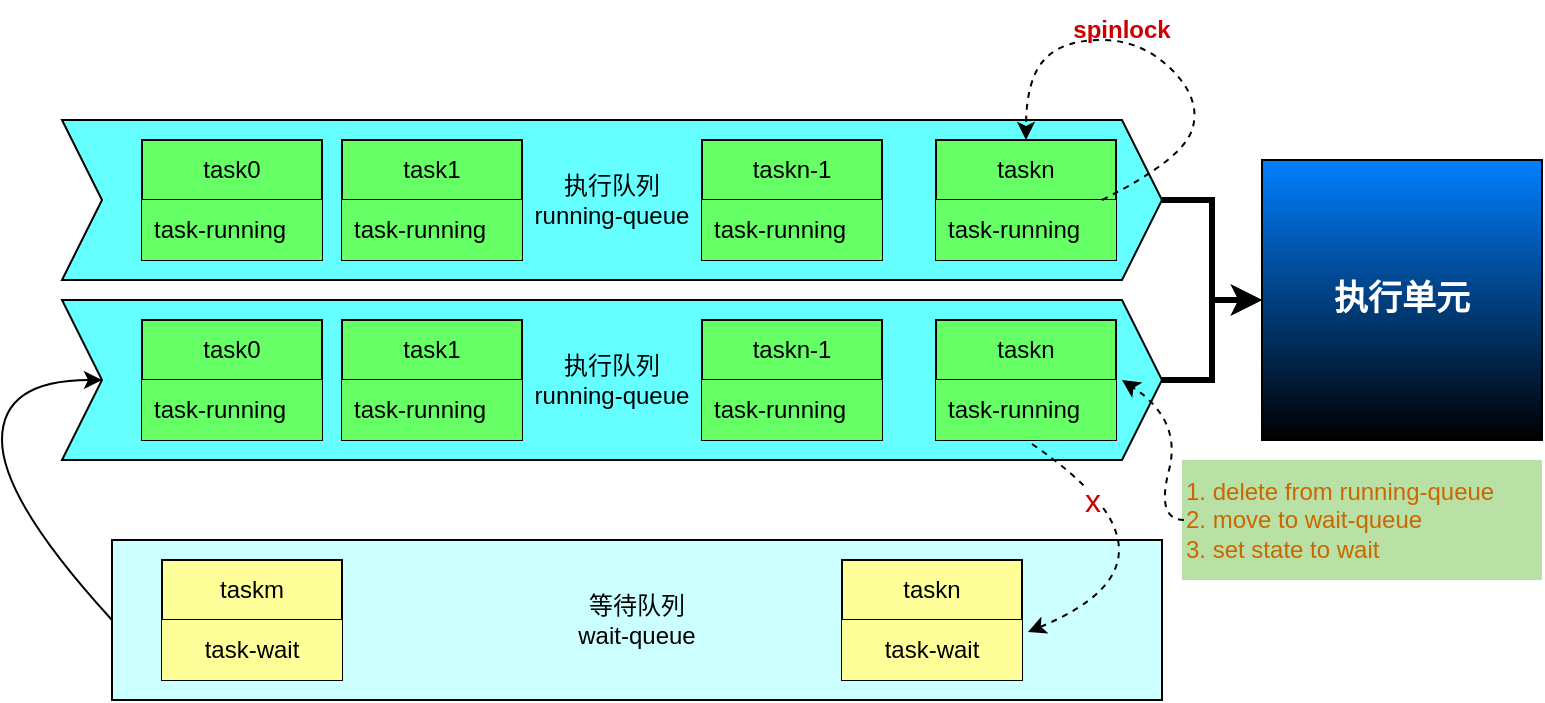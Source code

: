 <mxfile version="24.5.5" type="device">
  <diagram name="第 1 页" id="8-K03GdQAmUe2W-Szy75">
    <mxGraphModel dx="880" dy="434" grid="1" gridSize="10" guides="1" tooltips="1" connect="1" arrows="1" fold="1" page="1" pageScale="1" pageWidth="827" pageHeight="1169" math="0" shadow="0">
      <root>
        <mxCell id="0" />
        <mxCell id="1" parent="0" />
        <mxCell id="twfqBkjTWV-3-E16up6L-2" value="&lt;b&gt;&lt;font color=&quot;#ffffff&quot; style=&quot;font-size: 17px;&quot;&gt;执行单元&lt;/font&gt;&lt;/b&gt;" style="whiteSpace=wrap;html=1;aspect=fixed;gradientColor=default;fillColor=#007FFF;" vertex="1" parent="1">
          <mxGeometry x="650" y="120" width="140" height="140" as="geometry" />
        </mxCell>
        <mxCell id="twfqBkjTWV-3-E16up6L-5" value="" style="curved=1;endArrow=classic;html=1;rounded=0;exitX=0;exitY=0.5;exitDx=0;exitDy=0;" edge="1" parent="1" source="twfqBkjTWV-3-E16up6L-35">
          <mxGeometry width="50" height="50" relative="1" as="geometry">
            <mxPoint x="70" y="370" as="sourcePoint" />
            <mxPoint x="70" y="230" as="targetPoint" />
            <Array as="points">
              <mxPoint x="20" y="290" />
              <mxPoint x="20" y="230" />
            </Array>
          </mxGeometry>
        </mxCell>
        <mxCell id="twfqBkjTWV-3-E16up6L-12" style="edgeStyle=orthogonalEdgeStyle;rounded=0;orthogonalLoop=1;jettySize=auto;html=1;strokeWidth=3;" edge="1" parent="1" source="twfqBkjTWV-3-E16up6L-9" target="twfqBkjTWV-3-E16up6L-2">
          <mxGeometry relative="1" as="geometry" />
        </mxCell>
        <mxCell id="twfqBkjTWV-3-E16up6L-9" value="执行队列&lt;div&gt;running-queue&lt;/div&gt;" style="shape=step;perimeter=stepPerimeter;whiteSpace=wrap;html=1;fixedSize=1;fillColor=#66FFFF;" vertex="1" parent="1">
          <mxGeometry x="50" y="190" width="550" height="80" as="geometry" />
        </mxCell>
        <mxCell id="twfqBkjTWV-3-E16up6L-17" value="task0" style="swimlane;fontStyle=0;childLayout=stackLayout;horizontal=1;startSize=30;horizontalStack=0;resizeParent=1;resizeParentMax=0;resizeLast=0;collapsible=1;marginBottom=0;whiteSpace=wrap;html=1;fillColor=#66FF66;" vertex="1" parent="1">
          <mxGeometry x="90" y="200" width="90" height="60" as="geometry" />
        </mxCell>
        <mxCell id="twfqBkjTWV-3-E16up6L-18" value="task-running" style="text;strokeColor=none;fillColor=#66FF66;align=left;verticalAlign=middle;spacingLeft=4;spacingRight=4;overflow=hidden;points=[[0,0.5],[1,0.5]];portConstraint=eastwest;rotatable=0;whiteSpace=wrap;html=1;" vertex="1" parent="twfqBkjTWV-3-E16up6L-17">
          <mxGeometry y="30" width="90" height="30" as="geometry" />
        </mxCell>
        <mxCell id="twfqBkjTWV-3-E16up6L-19" value="taskn-1" style="swimlane;fontStyle=0;childLayout=stackLayout;horizontal=1;startSize=30;horizontalStack=0;resizeParent=1;resizeParentMax=0;resizeLast=0;collapsible=1;marginBottom=0;whiteSpace=wrap;html=1;fillColor=#66FF66;" vertex="1" parent="1">
          <mxGeometry x="370" y="200" width="90" height="60" as="geometry" />
        </mxCell>
        <mxCell id="twfqBkjTWV-3-E16up6L-20" value="task-running" style="text;strokeColor=none;fillColor=#66FF66;align=left;verticalAlign=middle;spacingLeft=4;spacingRight=4;overflow=hidden;points=[[0,0.5],[1,0.5]];portConstraint=eastwest;rotatable=0;whiteSpace=wrap;html=1;" vertex="1" parent="twfqBkjTWV-3-E16up6L-19">
          <mxGeometry y="30" width="90" height="30" as="geometry" />
        </mxCell>
        <mxCell id="twfqBkjTWV-3-E16up6L-21" value="taskn" style="swimlane;fontStyle=0;childLayout=stackLayout;horizontal=1;startSize=30;horizontalStack=0;resizeParent=1;resizeParentMax=0;resizeLast=0;collapsible=1;marginBottom=0;whiteSpace=wrap;html=1;fillColor=#66FF66;" vertex="1" parent="1">
          <mxGeometry x="487" y="200" width="90" height="60" as="geometry" />
        </mxCell>
        <mxCell id="twfqBkjTWV-3-E16up6L-22" value="task-running" style="text;strokeColor=none;fillColor=#66FF66;align=left;verticalAlign=middle;spacingLeft=4;spacingRight=4;overflow=hidden;points=[[0,0.5],[1,0.5]];portConstraint=eastwest;rotatable=0;whiteSpace=wrap;html=1;" vertex="1" parent="twfqBkjTWV-3-E16up6L-21">
          <mxGeometry y="30" width="90" height="30" as="geometry" />
        </mxCell>
        <mxCell id="twfqBkjTWV-3-E16up6L-23" value="task1" style="swimlane;fontStyle=0;childLayout=stackLayout;horizontal=1;startSize=30;horizontalStack=0;resizeParent=1;resizeParentMax=0;resizeLast=0;collapsible=1;marginBottom=0;whiteSpace=wrap;html=1;fillColor=#66FF66;" vertex="1" parent="1">
          <mxGeometry x="190" y="200" width="90" height="60" as="geometry" />
        </mxCell>
        <mxCell id="twfqBkjTWV-3-E16up6L-24" value="task-running" style="text;strokeColor=none;fillColor=#66FF66;align=left;verticalAlign=middle;spacingLeft=4;spacingRight=4;overflow=hidden;points=[[0,0.5],[1,0.5]];portConstraint=eastwest;rotatable=0;whiteSpace=wrap;html=1;" vertex="1" parent="twfqBkjTWV-3-E16up6L-23">
          <mxGeometry y="30" width="90" height="30" as="geometry" />
        </mxCell>
        <mxCell id="twfqBkjTWV-3-E16up6L-34" style="edgeStyle=orthogonalEdgeStyle;rounded=0;orthogonalLoop=1;jettySize=auto;html=1;strokeWidth=3;" edge="1" parent="1" source="twfqBkjTWV-3-E16up6L-25" target="twfqBkjTWV-3-E16up6L-2">
          <mxGeometry relative="1" as="geometry" />
        </mxCell>
        <mxCell id="twfqBkjTWV-3-E16up6L-25" value="执行队列&lt;div&gt;running-queue&lt;/div&gt;" style="shape=step;perimeter=stepPerimeter;whiteSpace=wrap;html=1;fixedSize=1;fillColor=#66FFFF;" vertex="1" parent="1">
          <mxGeometry x="50" y="100" width="550" height="80" as="geometry" />
        </mxCell>
        <mxCell id="twfqBkjTWV-3-E16up6L-26" value="task0" style="swimlane;fontStyle=0;childLayout=stackLayout;horizontal=1;startSize=30;horizontalStack=0;resizeParent=1;resizeParentMax=0;resizeLast=0;collapsible=1;marginBottom=0;whiteSpace=wrap;html=1;fillColor=#66FF66;" vertex="1" parent="1">
          <mxGeometry x="90" y="110" width="90" height="60" as="geometry" />
        </mxCell>
        <mxCell id="twfqBkjTWV-3-E16up6L-27" value="task-running" style="text;strokeColor=none;fillColor=#66FF66;align=left;verticalAlign=middle;spacingLeft=4;spacingRight=4;overflow=hidden;points=[[0,0.5],[1,0.5]];portConstraint=eastwest;rotatable=0;whiteSpace=wrap;html=1;" vertex="1" parent="twfqBkjTWV-3-E16up6L-26">
          <mxGeometry y="30" width="90" height="30" as="geometry" />
        </mxCell>
        <mxCell id="twfqBkjTWV-3-E16up6L-28" value="taskn-1" style="swimlane;fontStyle=0;childLayout=stackLayout;horizontal=1;startSize=30;horizontalStack=0;resizeParent=1;resizeParentMax=0;resizeLast=0;collapsible=1;marginBottom=0;whiteSpace=wrap;html=1;fillColor=#66FF66;" vertex="1" parent="1">
          <mxGeometry x="370" y="110" width="90" height="60" as="geometry" />
        </mxCell>
        <mxCell id="twfqBkjTWV-3-E16up6L-29" value="task-running" style="text;strokeColor=none;fillColor=#66FF66;align=left;verticalAlign=middle;spacingLeft=4;spacingRight=4;overflow=hidden;points=[[0,0.5],[1,0.5]];portConstraint=eastwest;rotatable=0;whiteSpace=wrap;html=1;" vertex="1" parent="twfqBkjTWV-3-E16up6L-28">
          <mxGeometry y="30" width="90" height="30" as="geometry" />
        </mxCell>
        <mxCell id="twfqBkjTWV-3-E16up6L-30" value="taskn" style="swimlane;fontStyle=0;childLayout=stackLayout;horizontal=1;startSize=30;horizontalStack=0;resizeParent=1;resizeParentMax=0;resizeLast=0;collapsible=1;marginBottom=0;whiteSpace=wrap;html=1;fillColor=#66FF66;" vertex="1" parent="1">
          <mxGeometry x="487" y="110" width="90" height="60" as="geometry" />
        </mxCell>
        <mxCell id="twfqBkjTWV-3-E16up6L-31" value="task-running" style="text;strokeColor=none;fillColor=#66FF66;align=left;verticalAlign=middle;spacingLeft=4;spacingRight=4;overflow=hidden;points=[[0,0.5],[1,0.5]];portConstraint=eastwest;rotatable=0;whiteSpace=wrap;html=1;" vertex="1" parent="twfqBkjTWV-3-E16up6L-30">
          <mxGeometry y="30" width="90" height="30" as="geometry" />
        </mxCell>
        <mxCell id="twfqBkjTWV-3-E16up6L-32" value="task1" style="swimlane;fontStyle=0;childLayout=stackLayout;horizontal=1;startSize=30;horizontalStack=0;resizeParent=1;resizeParentMax=0;resizeLast=0;collapsible=1;marginBottom=0;whiteSpace=wrap;html=1;fillColor=#66FF66;" vertex="1" parent="1">
          <mxGeometry x="190" y="110" width="90" height="60" as="geometry" />
        </mxCell>
        <mxCell id="twfqBkjTWV-3-E16up6L-33" value="task-running" style="text;strokeColor=none;fillColor=#66FF66;align=left;verticalAlign=middle;spacingLeft=4;spacingRight=4;overflow=hidden;points=[[0,0.5],[1,0.5]];portConstraint=eastwest;rotatable=0;whiteSpace=wrap;html=1;" vertex="1" parent="twfqBkjTWV-3-E16up6L-32">
          <mxGeometry y="30" width="90" height="30" as="geometry" />
        </mxCell>
        <mxCell id="twfqBkjTWV-3-E16up6L-35" value="等待队列&lt;div&gt;wait-queue&lt;/div&gt;" style="rounded=0;whiteSpace=wrap;html=1;fillColor=#CCFFFF;" vertex="1" parent="1">
          <mxGeometry x="75" y="310" width="525" height="80" as="geometry" />
        </mxCell>
        <mxCell id="twfqBkjTWV-3-E16up6L-36" value="taskn" style="swimlane;fontStyle=0;childLayout=stackLayout;horizontal=1;startSize=30;horizontalStack=0;resizeParent=1;resizeParentMax=0;resizeLast=0;collapsible=1;marginBottom=0;whiteSpace=wrap;html=1;fillColor=#FFFF99;" vertex="1" parent="1">
          <mxGeometry x="440" y="320" width="90" height="60" as="geometry" />
        </mxCell>
        <mxCell id="twfqBkjTWV-3-E16up6L-37" value="task-wait" style="text;strokeColor=none;fillColor=#FFFF99;align=center;verticalAlign=middle;spacingLeft=4;spacingRight=4;overflow=hidden;points=[[0,0.5],[1,0.5]];portConstraint=eastwest;rotatable=0;whiteSpace=wrap;html=1;" vertex="1" parent="twfqBkjTWV-3-E16up6L-36">
          <mxGeometry y="30" width="90" height="30" as="geometry" />
        </mxCell>
        <mxCell id="twfqBkjTWV-3-E16up6L-13" value="taskm" style="swimlane;fontStyle=0;childLayout=stackLayout;horizontal=1;startSize=30;horizontalStack=0;resizeParent=1;resizeParentMax=0;resizeLast=0;collapsible=1;marginBottom=0;whiteSpace=wrap;html=1;fillColor=#FFFF99;" vertex="1" parent="1">
          <mxGeometry x="100" y="320" width="90" height="60" as="geometry" />
        </mxCell>
        <mxCell id="twfqBkjTWV-3-E16up6L-14" value="task-wait" style="text;strokeColor=none;fillColor=#FFFF99;align=center;verticalAlign=middle;spacingLeft=4;spacingRight=4;overflow=hidden;points=[[0,0.5],[1,0.5]];portConstraint=eastwest;rotatable=0;whiteSpace=wrap;html=1;" vertex="1" parent="twfqBkjTWV-3-E16up6L-13">
          <mxGeometry y="30" width="90" height="30" as="geometry" />
        </mxCell>
        <mxCell id="twfqBkjTWV-3-E16up6L-39" value="" style="curved=1;endArrow=classic;html=1;rounded=0;exitX=0.533;exitY=1.067;exitDx=0;exitDy=0;exitPerimeter=0;entryX=1.033;entryY=0.2;entryDx=0;entryDy=0;entryPerimeter=0;dashed=1;strokeWidth=1;" edge="1" parent="1" source="twfqBkjTWV-3-E16up6L-22" target="twfqBkjTWV-3-E16up6L-37">
          <mxGeometry width="50" height="50" relative="1" as="geometry">
            <mxPoint x="630" y="320" as="sourcePoint" />
            <mxPoint x="810" y="380" as="targetPoint" />
            <Array as="points">
              <mxPoint x="620" y="320" />
            </Array>
          </mxGeometry>
        </mxCell>
        <mxCell id="twfqBkjTWV-3-E16up6L-43" value="&lt;font color=&quot;#cc0000&quot; style=&quot;font-size: 16px;&quot;&gt;x&lt;/font&gt;" style="edgeLabel;html=1;align=center;verticalAlign=middle;resizable=0;points=[];" vertex="1" connectable="0" parent="twfqBkjTWV-3-E16up6L-39">
          <mxGeometry x="-0.588" y="-6" relative="1" as="geometry">
            <mxPoint as="offset" />
          </mxGeometry>
        </mxCell>
        <mxCell id="twfqBkjTWV-3-E16up6L-41" value="" style="curved=1;endArrow=classic;html=1;rounded=0;entryX=0.5;entryY=0;entryDx=0;entryDy=0;dashed=1;" edge="1" parent="1" target="twfqBkjTWV-3-E16up6L-30">
          <mxGeometry width="50" height="50" relative="1" as="geometry">
            <mxPoint x="570" y="140" as="sourcePoint" />
            <mxPoint x="600" y="20" as="targetPoint" />
            <Array as="points">
              <mxPoint x="610" y="120" />
              <mxPoint x="620" y="90" />
              <mxPoint x="590" y="60" />
              <mxPoint x="550" y="60" />
              <mxPoint x="532" y="80" />
            </Array>
          </mxGeometry>
        </mxCell>
        <mxCell id="twfqBkjTWV-3-E16up6L-42" value="&lt;b&gt;&lt;font color=&quot;#cc0000&quot;&gt;spinlock&lt;/font&gt;&lt;/b&gt;" style="text;html=1;align=center;verticalAlign=middle;whiteSpace=wrap;rounded=0;" vertex="1" parent="1">
          <mxGeometry x="550" y="40" width="60" height="30" as="geometry" />
        </mxCell>
        <mxCell id="twfqBkjTWV-3-E16up6L-44" value="&lt;font color=&quot;#cc6600&quot;&gt;1. delete from running-queue&lt;/font&gt;&lt;div&gt;&lt;font color=&quot;#cc6600&quot;&gt;2. move to wait-queue&lt;/font&gt;&lt;/div&gt;&lt;div&gt;&lt;font color=&quot;#cc6600&quot;&gt;3. set state to wait&lt;/font&gt;&lt;/div&gt;" style="text;html=1;align=left;verticalAlign=middle;whiteSpace=wrap;rounded=0;fillColor=#B9E0A5;" vertex="1" parent="1">
          <mxGeometry x="610" y="270" width="180" height="60" as="geometry" />
        </mxCell>
        <mxCell id="twfqBkjTWV-3-E16up6L-46" value="" style="curved=1;endArrow=classic;html=1;rounded=0;dashed=1;" edge="1" parent="1">
          <mxGeometry width="50" height="50" relative="1" as="geometry">
            <mxPoint x="611" y="300" as="sourcePoint" />
            <mxPoint x="580" y="230" as="targetPoint" />
            <Array as="points">
              <mxPoint x="597" y="300" />
              <mxPoint x="610" y="250" />
            </Array>
          </mxGeometry>
        </mxCell>
      </root>
    </mxGraphModel>
  </diagram>
</mxfile>
